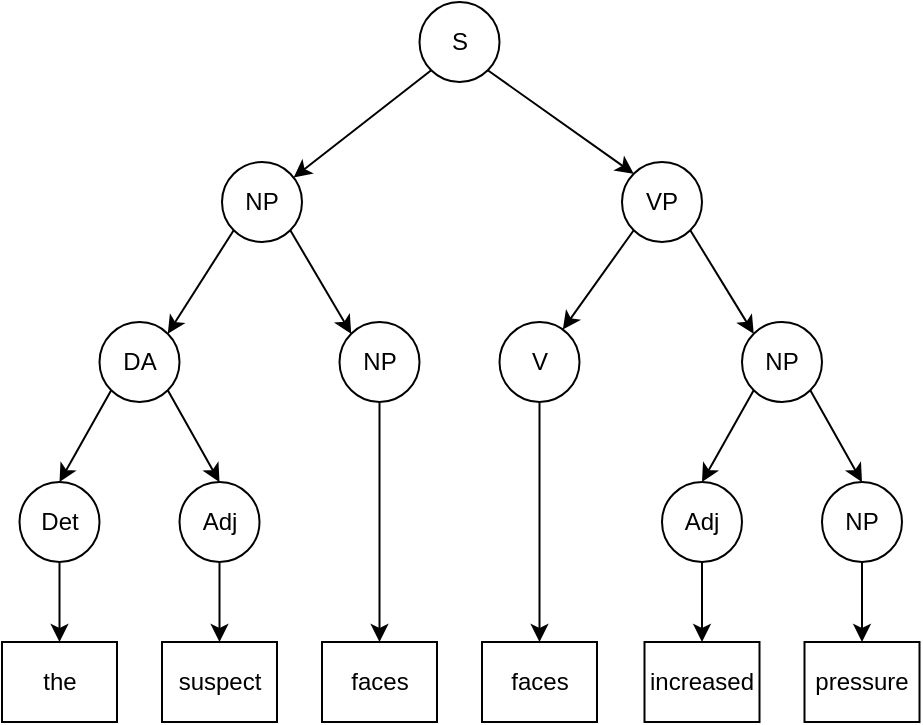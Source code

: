 <mxfile>
    <diagram id="ZX4gzTZJgTC8t2jAwbT6" name="Page-1">
        <mxGraphModel dx="330" dy="398" grid="1" gridSize="10" guides="1" tooltips="1" connect="1" arrows="1" fold="1" page="1" pageScale="1" pageWidth="827" pageHeight="1169" math="0" shadow="0">
            <root>
                <mxCell id="0"/>
                <mxCell id="1" parent="0"/>
                <mxCell id="36" style="edgeStyle=none;html=1;exitX=0;exitY=1;exitDx=0;exitDy=0;" parent="1" source="3" target="4" edge="1">
                    <mxGeometry relative="1" as="geometry"/>
                </mxCell>
                <mxCell id="61" style="edgeStyle=none;html=1;exitX=1;exitY=1;exitDx=0;exitDy=0;entryX=0;entryY=0;entryDx=0;entryDy=0;" parent="1" source="3" target="6" edge="1">
                    <mxGeometry relative="1" as="geometry"/>
                </mxCell>
                <mxCell id="3" value="S" style="ellipse;whiteSpace=wrap;html=1;aspect=fixed;" parent="1" vertex="1">
                    <mxGeometry x="258.75" y="40" width="40" height="40" as="geometry"/>
                </mxCell>
                <mxCell id="53" style="edgeStyle=none;html=1;exitX=1;exitY=1;exitDx=0;exitDy=0;entryX=0;entryY=0;entryDx=0;entryDy=0;" parent="1" source="4" target="52" edge="1">
                    <mxGeometry relative="1" as="geometry"/>
                </mxCell>
                <mxCell id="60" style="edgeStyle=none;html=1;exitX=0;exitY=1;exitDx=0;exitDy=0;entryX=1;entryY=0;entryDx=0;entryDy=0;" parent="1" source="4" target="42" edge="1">
                    <mxGeometry relative="1" as="geometry"/>
                </mxCell>
                <mxCell id="4" value="NP" style="ellipse;whiteSpace=wrap;html=1;aspect=fixed;" parent="1" vertex="1">
                    <mxGeometry x="160" y="120" width="40" height="40" as="geometry"/>
                </mxCell>
                <mxCell id="32" style="edgeStyle=none;html=1;exitX=0;exitY=1;exitDx=0;exitDy=0;" parent="1" source="6" target="21" edge="1">
                    <mxGeometry relative="1" as="geometry"/>
                </mxCell>
                <mxCell id="62" style="edgeStyle=none;html=1;exitX=1;exitY=1;exitDx=0;exitDy=0;entryX=0;entryY=0;entryDx=0;entryDy=0;" parent="1" source="6" target="22" edge="1">
                    <mxGeometry relative="1" as="geometry"/>
                </mxCell>
                <mxCell id="6" value="VP" style="ellipse;whiteSpace=wrap;html=1;aspect=fixed;" parent="1" vertex="1">
                    <mxGeometry x="360" y="120" width="40" height="40" as="geometry"/>
                </mxCell>
                <mxCell id="38" style="edgeStyle=none;html=1;exitX=0.5;exitY=1;exitDx=0;exitDy=0;entryX=0.5;entryY=0;entryDx=0;entryDy=0;" parent="1" source="21" target="37" edge="1">
                    <mxGeometry relative="1" as="geometry"/>
                </mxCell>
                <mxCell id="21" value="V" style="ellipse;whiteSpace=wrap;html=1;aspect=fixed;" parent="1" vertex="1">
                    <mxGeometry x="298.75" y="200" width="40" height="40" as="geometry"/>
                </mxCell>
                <mxCell id="30" style="edgeStyle=none;html=1;exitX=0;exitY=1;exitDx=0;exitDy=0;entryX=0.5;entryY=0;entryDx=0;entryDy=0;" parent="1" source="22" target="23" edge="1">
                    <mxGeometry relative="1" as="geometry"/>
                </mxCell>
                <mxCell id="31" style="edgeStyle=none;html=1;exitX=1;exitY=1;exitDx=0;exitDy=0;entryX=0.5;entryY=0;entryDx=0;entryDy=0;" parent="1" source="22" target="24" edge="1">
                    <mxGeometry relative="1" as="geometry"/>
                </mxCell>
                <mxCell id="22" value="NP" style="ellipse;whiteSpace=wrap;html=1;aspect=fixed;" parent="1" vertex="1">
                    <mxGeometry x="420" y="200" width="40" height="40" as="geometry"/>
                </mxCell>
                <mxCell id="28" style="edgeStyle=none;html=1;exitX=0.5;exitY=1;exitDx=0;exitDy=0;entryX=0.5;entryY=0;entryDx=0;entryDy=0;" parent="1" source="23" target="27" edge="1">
                    <mxGeometry relative="1" as="geometry"/>
                </mxCell>
                <mxCell id="23" value="Adj" style="ellipse;whiteSpace=wrap;html=1;aspect=fixed;" parent="1" vertex="1">
                    <mxGeometry x="380" y="280" width="40" height="40" as="geometry"/>
                </mxCell>
                <mxCell id="29" style="edgeStyle=none;html=1;exitX=0.5;exitY=1;exitDx=0;exitDy=0;entryX=0.5;entryY=0;entryDx=0;entryDy=0;" parent="1" source="24" target="26" edge="1">
                    <mxGeometry relative="1" as="geometry"/>
                </mxCell>
                <mxCell id="24" value="NP" style="ellipse;whiteSpace=wrap;html=1;aspect=fixed;" parent="1" vertex="1">
                    <mxGeometry x="460" y="280" width="40" height="40" as="geometry"/>
                </mxCell>
                <mxCell id="26" value="pressure" style="rounded=0;whiteSpace=wrap;html=1;" parent="1" vertex="1">
                    <mxGeometry x="451.25" y="360" width="57.5" height="40" as="geometry"/>
                </mxCell>
                <mxCell id="27" value="increased" style="rounded=0;whiteSpace=wrap;html=1;" parent="1" vertex="1">
                    <mxGeometry x="371.25" y="360" width="57.5" height="40" as="geometry"/>
                </mxCell>
                <mxCell id="37" value="faces" style="rounded=0;whiteSpace=wrap;html=1;" parent="1" vertex="1">
                    <mxGeometry x="290" y="360" width="57.5" height="40" as="geometry"/>
                </mxCell>
                <mxCell id="67" style="edgeStyle=none;html=1;exitX=0;exitY=1;exitDx=0;exitDy=0;entryX=0.5;entryY=0;entryDx=0;entryDy=0;" parent="1" source="42" target="64" edge="1">
                    <mxGeometry relative="1" as="geometry"/>
                </mxCell>
                <mxCell id="68" style="edgeStyle=none;html=1;exitX=1;exitY=1;exitDx=0;exitDy=0;entryX=0.5;entryY=0;entryDx=0;entryDy=0;" parent="1" source="42" target="43" edge="1">
                    <mxGeometry relative="1" as="geometry"/>
                </mxCell>
                <mxCell id="42" value="DA" style="ellipse;whiteSpace=wrap;html=1;aspect=fixed;" parent="1" vertex="1">
                    <mxGeometry x="98.75" y="200" width="40" height="40" as="geometry"/>
                </mxCell>
                <mxCell id="51" style="edgeStyle=none;html=1;exitX=0.5;exitY=1;exitDx=0;exitDy=0;entryX=0.5;entryY=0;entryDx=0;entryDy=0;" parent="1" source="43" target="49" edge="1">
                    <mxGeometry relative="1" as="geometry"/>
                </mxCell>
                <mxCell id="43" value="Adj" style="ellipse;whiteSpace=wrap;html=1;aspect=fixed;" parent="1" vertex="1">
                    <mxGeometry x="138.75" y="280" width="40" height="40" as="geometry"/>
                </mxCell>
                <mxCell id="46" value="faces" style="rounded=0;whiteSpace=wrap;html=1;" parent="1" vertex="1">
                    <mxGeometry x="210" y="360" width="57.5" height="40" as="geometry"/>
                </mxCell>
                <mxCell id="48" value="the&lt;span style=&quot;color: rgba(0, 0, 0, 0); font-family: monospace; font-size: 0px; text-align: start;&quot;&gt;%3CmxGraphModel%3E%3Croot%3E%3CmxCell%20id%3D%220%22%2F%3E%3CmxCell%20id%3D%221%22%20parent%3D%220%22%2F%3E%3CmxCell%20id%3D%222%22%20value%3D%22faces%22%20style%3D%22rounded%3D0%3BwhiteSpace%3Dwrap%3Bhtml%3D1%3B%22%20vertex%3D%221%22%20parent%3D%221%22%3E%3CmxGeometry%20x%3D%22171.25%22%20y%3D%22360%22%20width%3D%2257.5%22%20height%3D%2240%22%20as%3D%22geometry%22%2F%3E%3C%2FmxCell%3E%3C%2Froot%3E%3C%2FmxGraphModel%3E&lt;/span&gt;" style="rounded=0;whiteSpace=wrap;html=1;" parent="1" vertex="1">
                    <mxGeometry x="50" y="360" width="57.5" height="40" as="geometry"/>
                </mxCell>
                <mxCell id="49" value="suspect" style="rounded=0;whiteSpace=wrap;html=1;" parent="1" vertex="1">
                    <mxGeometry x="130" y="360" width="57.5" height="40" as="geometry"/>
                </mxCell>
                <mxCell id="69" style="edgeStyle=none;html=1;exitX=0.5;exitY=1;exitDx=0;exitDy=0;" edge="1" parent="1" source="52" target="46">
                    <mxGeometry relative="1" as="geometry"/>
                </mxCell>
                <mxCell id="52" value="NP" style="ellipse;whiteSpace=wrap;html=1;aspect=fixed;" parent="1" vertex="1">
                    <mxGeometry x="218.75" y="200" width="40" height="40" as="geometry"/>
                </mxCell>
                <mxCell id="65" style="edgeStyle=none;html=1;exitX=0.5;exitY=1;exitDx=0;exitDy=0;entryX=0.5;entryY=0;entryDx=0;entryDy=0;" parent="1" source="64" target="48" edge="1">
                    <mxGeometry relative="1" as="geometry"/>
                </mxCell>
                <mxCell id="64" value="Det" style="ellipse;whiteSpace=wrap;html=1;aspect=fixed;" parent="1" vertex="1">
                    <mxGeometry x="58.75" y="280" width="40" height="40" as="geometry"/>
                </mxCell>
            </root>
        </mxGraphModel>
    </diagram>
</mxfile>